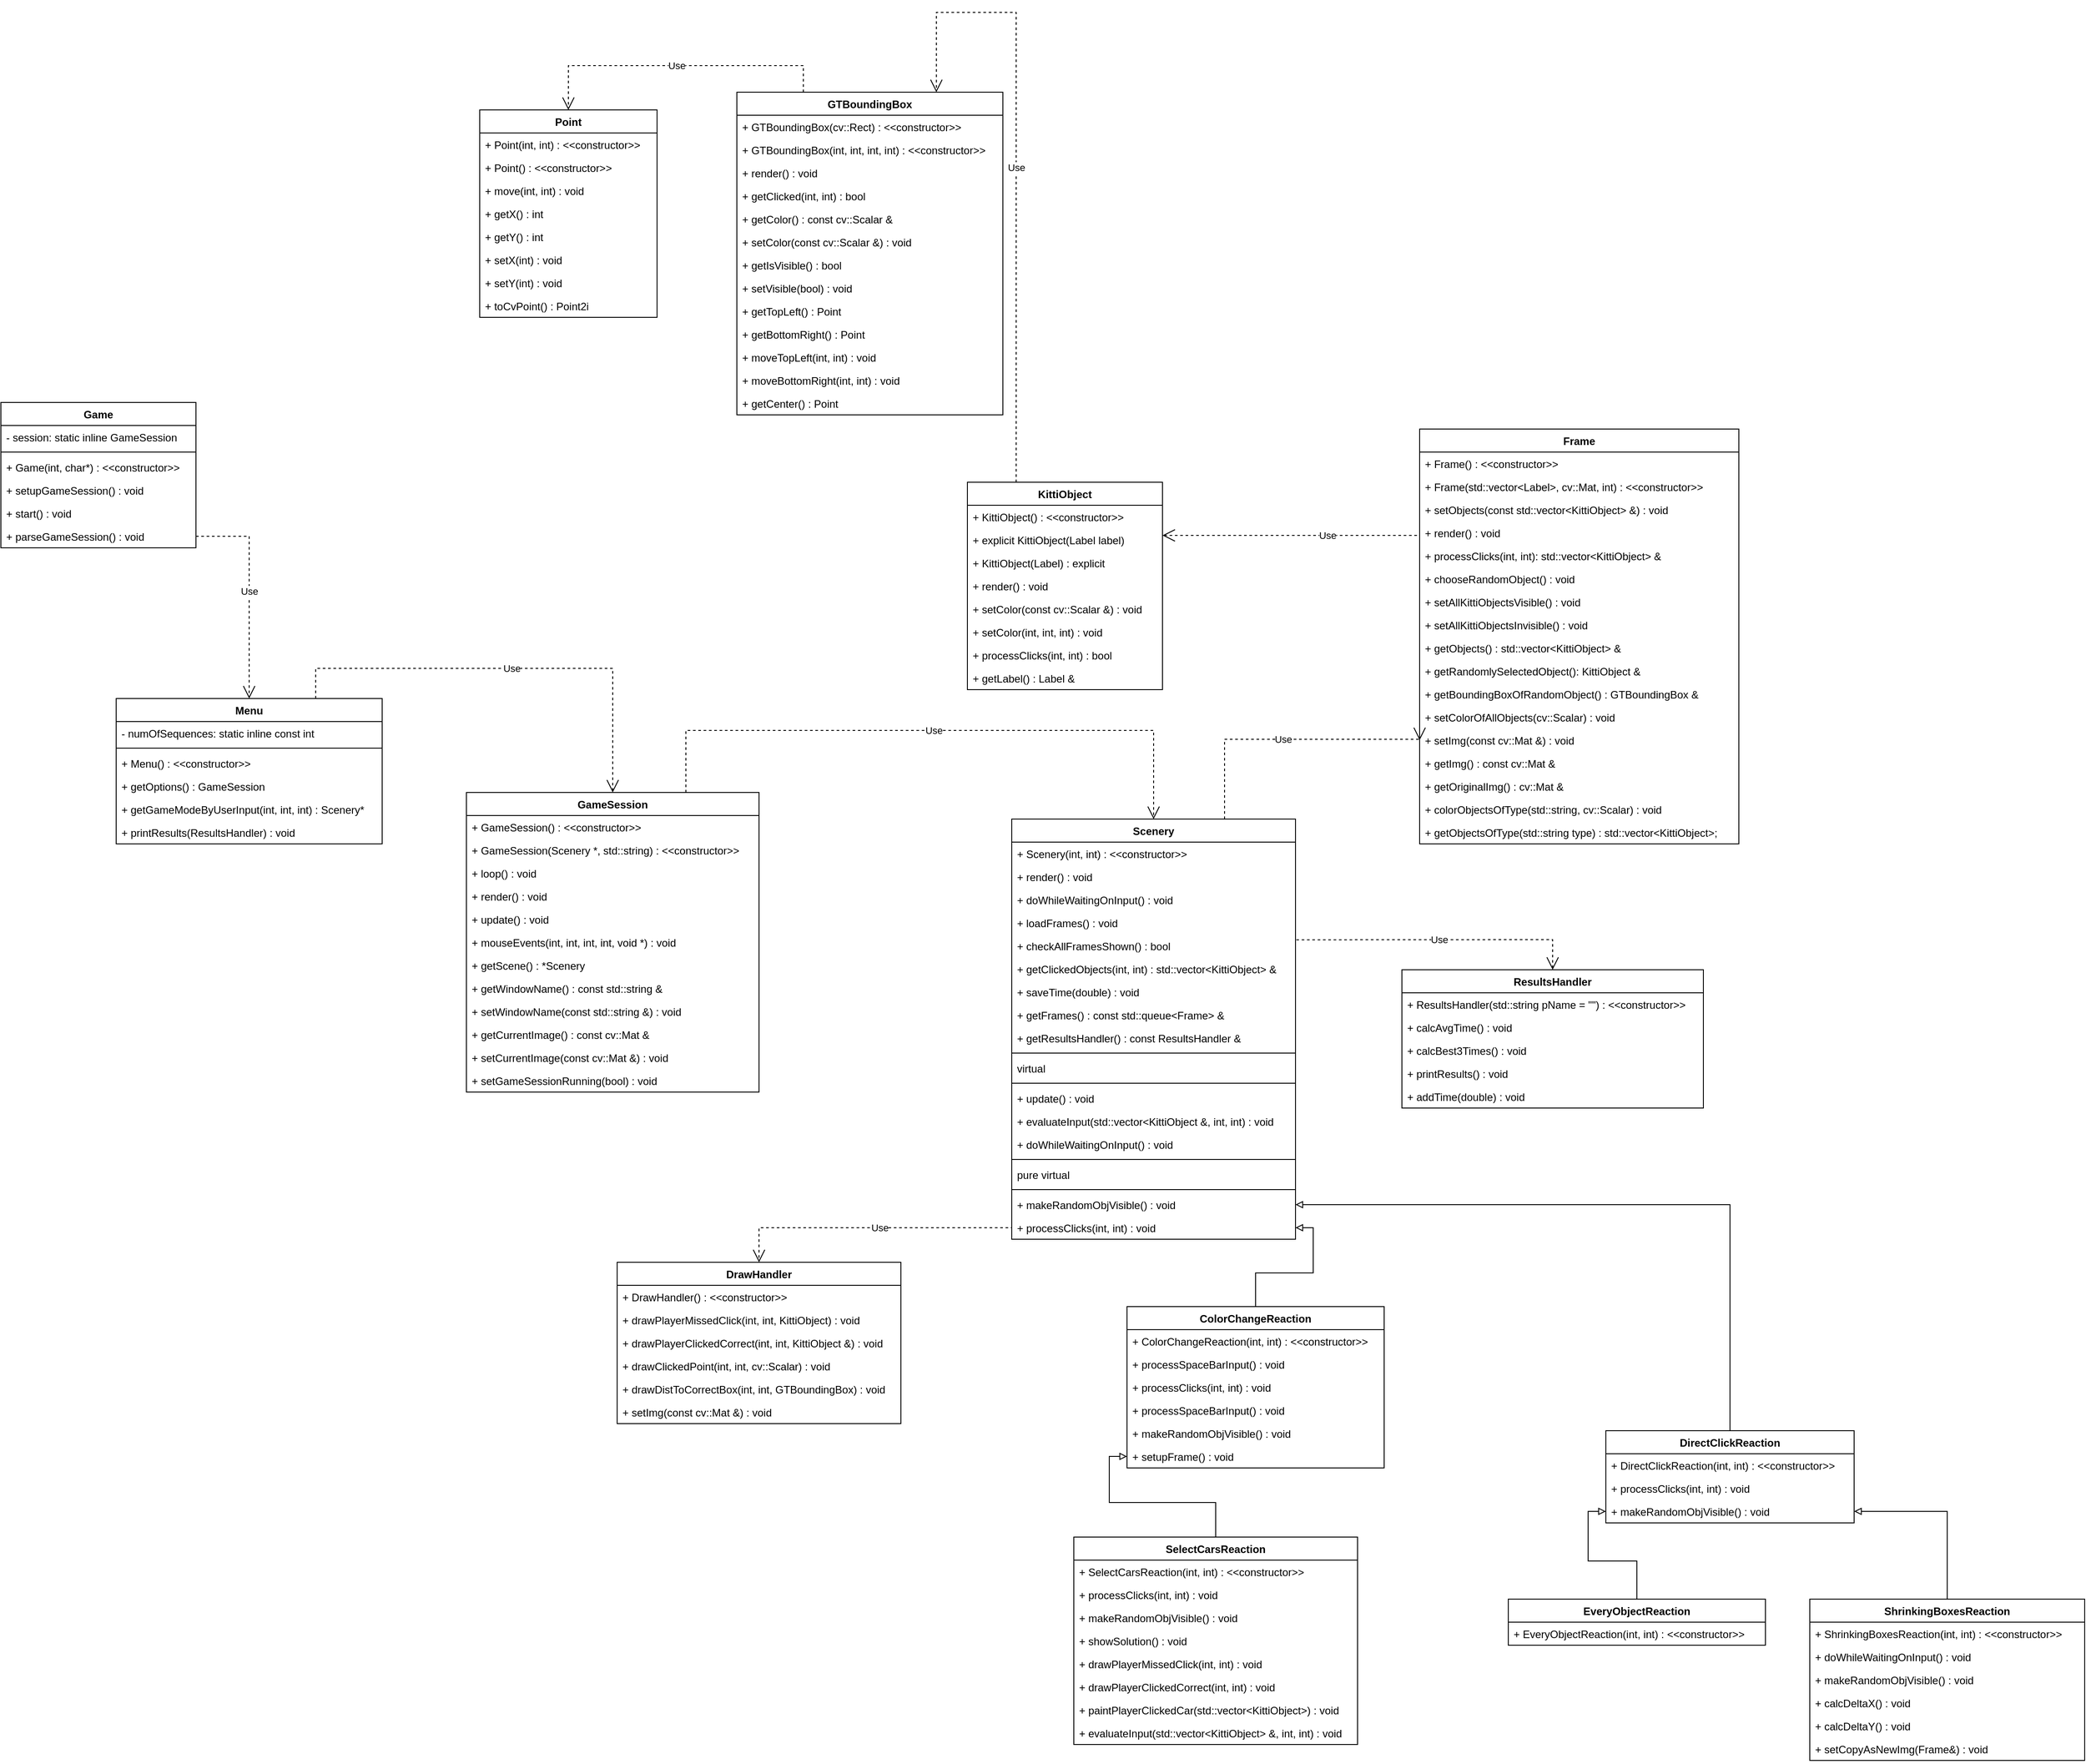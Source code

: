 <mxfile>
    <diagram id="x6piOwpeMdXFLb7wN4Yk" name="Page-1">
        <mxGraphModel dx="3835" dy="2148" grid="1" gridSize="10" guides="1" tooltips="1" connect="1" arrows="1" fold="1" page="1" pageScale="1" pageWidth="850" pageHeight="1100" math="0" shadow="0">
            <root>
                <mxCell id="0"/>
                <mxCell id="1" parent="0"/>
                <mxCell id="378" value="Game" style="swimlane;fontStyle=1;childLayout=stackLayout;horizontal=1;startSize=26;horizontalStack=0;resizeParent=1;resizeParentMax=0;resizeLast=0;collapsible=1;marginBottom=0;" parent="1" vertex="1">
                    <mxGeometry x="-430" y="-30" width="220" height="164" as="geometry"/>
                </mxCell>
                <mxCell id="379" value="- session: static inline GameSession" style="text;strokeColor=none;fillColor=none;align=left;verticalAlign=top;spacingLeft=4;spacingRight=4;overflow=hidden;rotatable=0;points=[[0,0.5],[1,0.5]];portConstraint=eastwest;" parent="378" vertex="1">
                    <mxGeometry y="26" width="220" height="26" as="geometry"/>
                </mxCell>
                <mxCell id="380" value="" style="line;strokeWidth=1;fillColor=none;align=left;verticalAlign=middle;spacingTop=-1;spacingLeft=3;spacingRight=3;rotatable=0;labelPosition=right;points=[];portConstraint=eastwest;" parent="378" vertex="1">
                    <mxGeometry y="52" width="220" height="8" as="geometry"/>
                </mxCell>
                <mxCell id="381" value="+ Game(int, char*) : &lt;&lt;constructor&gt;&gt;" style="text;strokeColor=none;fillColor=none;align=left;verticalAlign=top;spacingLeft=4;spacingRight=4;overflow=hidden;rotatable=0;points=[[0,0.5],[1,0.5]];portConstraint=eastwest;" parent="378" vertex="1">
                    <mxGeometry y="60" width="220" height="26" as="geometry"/>
                </mxCell>
                <mxCell id="382" value="+ setupGameSession() : void" style="text;strokeColor=none;fillColor=none;align=left;verticalAlign=top;spacingLeft=4;spacingRight=4;overflow=hidden;rotatable=0;points=[[0,0.5],[1,0.5]];portConstraint=eastwest;" parent="378" vertex="1">
                    <mxGeometry y="86" width="220" height="26" as="geometry"/>
                </mxCell>
                <mxCell id="383" value="+ start() : void" style="text;strokeColor=none;fillColor=none;align=left;verticalAlign=top;spacingLeft=4;spacingRight=4;overflow=hidden;rotatable=0;points=[[0,0.5],[1,0.5]];portConstraint=eastwest;" parent="378" vertex="1">
                    <mxGeometry y="112" width="220" height="26" as="geometry"/>
                </mxCell>
                <mxCell id="384" value="+ parseGameSession() : void" style="text;strokeColor=none;fillColor=none;align=left;verticalAlign=top;spacingLeft=4;spacingRight=4;overflow=hidden;rotatable=0;points=[[0,0.5],[1,0.5]];portConstraint=eastwest;" parent="378" vertex="1">
                    <mxGeometry y="138" width="220" height="26" as="geometry"/>
                </mxCell>
                <mxCell id="385" value="GameSession  " style="swimlane;fontStyle=1;childLayout=stackLayout;horizontal=1;startSize=26;horizontalStack=0;resizeParent=1;resizeParentMax=0;resizeLast=0;collapsible=1;marginBottom=0;" parent="1" vertex="1">
                    <mxGeometry x="95" y="410" width="330" height="338" as="geometry"/>
                </mxCell>
                <mxCell id="386" value="+ GameSession() : &lt;&lt;constructor&gt;&gt;" style="text;strokeColor=none;fillColor=none;align=left;verticalAlign=top;spacingLeft=4;spacingRight=4;overflow=hidden;rotatable=0;points=[[0,0.5],[1,0.5]];portConstraint=eastwest;" parent="385" vertex="1">
                    <mxGeometry y="26" width="330" height="26" as="geometry"/>
                </mxCell>
                <mxCell id="387" value="+ GameSession(Scenery *, std::string) : &lt;&lt;constructor&gt;&gt;" style="text;strokeColor=none;fillColor=none;align=left;verticalAlign=top;spacingLeft=4;spacingRight=4;overflow=hidden;rotatable=0;points=[[0,0.5],[1,0.5]];portConstraint=eastwest;" parent="385" vertex="1">
                    <mxGeometry y="52" width="330" height="26" as="geometry"/>
                </mxCell>
                <mxCell id="388" value="+ loop() : void" style="text;strokeColor=none;fillColor=none;align=left;verticalAlign=top;spacingLeft=4;spacingRight=4;overflow=hidden;rotatable=0;points=[[0,0.5],[1,0.5]];portConstraint=eastwest;" parent="385" vertex="1">
                    <mxGeometry y="78" width="330" height="26" as="geometry"/>
                </mxCell>
                <mxCell id="389" value="+ render() : void" style="text;strokeColor=none;fillColor=none;align=left;verticalAlign=top;spacingLeft=4;spacingRight=4;overflow=hidden;rotatable=0;points=[[0,0.5],[1,0.5]];portConstraint=eastwest;" parent="385" vertex="1">
                    <mxGeometry y="104" width="330" height="26" as="geometry"/>
                </mxCell>
                <mxCell id="390" value="+ update() : void" style="text;strokeColor=none;fillColor=none;align=left;verticalAlign=top;spacingLeft=4;spacingRight=4;overflow=hidden;rotatable=0;points=[[0,0.5],[1,0.5]];portConstraint=eastwest;" parent="385" vertex="1">
                    <mxGeometry y="130" width="330" height="26" as="geometry"/>
                </mxCell>
                <mxCell id="391" value="+ mouseEvents(int, int, int, int, void *) : void" style="text;strokeColor=none;fillColor=none;align=left;verticalAlign=top;spacingLeft=4;spacingRight=4;overflow=hidden;rotatable=0;points=[[0,0.5],[1,0.5]];portConstraint=eastwest;" parent="385" vertex="1">
                    <mxGeometry y="156" width="330" height="26" as="geometry"/>
                </mxCell>
                <mxCell id="392" value="+ getScene() : *Scenery" style="text;strokeColor=none;fillColor=none;align=left;verticalAlign=top;spacingLeft=4;spacingRight=4;overflow=hidden;rotatable=0;points=[[0,0.5],[1,0.5]];portConstraint=eastwest;" parent="385" vertex="1">
                    <mxGeometry y="182" width="330" height="26" as="geometry"/>
                </mxCell>
                <mxCell id="393" value="+ getWindowName() : const std::string &amp;" style="text;strokeColor=none;fillColor=none;align=left;verticalAlign=top;spacingLeft=4;spacingRight=4;overflow=hidden;rotatable=0;points=[[0,0.5],[1,0.5]];portConstraint=eastwest;" parent="385" vertex="1">
                    <mxGeometry y="208" width="330" height="26" as="geometry"/>
                </mxCell>
                <mxCell id="394" value="+ setWindowName(const std::string &amp;) : void" style="text;strokeColor=none;fillColor=none;align=left;verticalAlign=top;spacingLeft=4;spacingRight=4;overflow=hidden;rotatable=0;points=[[0,0.5],[1,0.5]];portConstraint=eastwest;" parent="385" vertex="1">
                    <mxGeometry y="234" width="330" height="26" as="geometry"/>
                </mxCell>
                <mxCell id="395" value="+ getCurrentImage() : const cv::Mat &amp;" style="text;strokeColor=none;fillColor=none;align=left;verticalAlign=top;spacingLeft=4;spacingRight=4;overflow=hidden;rotatable=0;points=[[0,0.5],[1,0.5]];portConstraint=eastwest;" parent="385" vertex="1">
                    <mxGeometry y="260" width="330" height="26" as="geometry"/>
                </mxCell>
                <mxCell id="396" value="+ setCurrentImage(const cv::Mat &amp;) : void" style="text;strokeColor=none;fillColor=none;align=left;verticalAlign=top;spacingLeft=4;spacingRight=4;overflow=hidden;rotatable=0;points=[[0,0.5],[1,0.5]];portConstraint=eastwest;" parent="385" vertex="1">
                    <mxGeometry y="286" width="330" height="26" as="geometry"/>
                </mxCell>
                <mxCell id="397" value="+ setGameSessionRunning(bool) : void" style="text;strokeColor=none;fillColor=none;align=left;verticalAlign=top;spacingLeft=4;spacingRight=4;overflow=hidden;rotatable=0;points=[[0,0.5],[1,0.5]];portConstraint=eastwest;" parent="385" vertex="1">
                    <mxGeometry y="312" width="330" height="26" as="geometry"/>
                </mxCell>
                <mxCell id="398" value="Menu" style="swimlane;fontStyle=1;childLayout=stackLayout;horizontal=1;startSize=26;horizontalStack=0;resizeParent=1;resizeParentMax=0;resizeLast=0;collapsible=1;marginBottom=0;" parent="1" vertex="1">
                    <mxGeometry x="-300" y="304" width="300" height="164" as="geometry"/>
                </mxCell>
                <mxCell id="399" value="- numOfSequences: static inline const int" style="text;strokeColor=none;fillColor=none;align=left;verticalAlign=top;spacingLeft=4;spacingRight=4;overflow=hidden;rotatable=0;points=[[0,0.5],[1,0.5]];portConstraint=eastwest;" parent="398" vertex="1">
                    <mxGeometry y="26" width="300" height="26" as="geometry"/>
                </mxCell>
                <mxCell id="400" value="" style="line;strokeWidth=1;fillColor=none;align=left;verticalAlign=middle;spacingTop=-1;spacingLeft=3;spacingRight=3;rotatable=0;labelPosition=right;points=[];portConstraint=eastwest;" parent="398" vertex="1">
                    <mxGeometry y="52" width="300" height="8" as="geometry"/>
                </mxCell>
                <mxCell id="401" value="+ Menu() : &lt;&lt;constructor&gt;&gt;" style="text;strokeColor=none;fillColor=none;align=left;verticalAlign=top;spacingLeft=4;spacingRight=4;overflow=hidden;rotatable=0;points=[[0,0.5],[1,0.5]];portConstraint=eastwest;" parent="398" vertex="1">
                    <mxGeometry y="60" width="300" height="26" as="geometry"/>
                </mxCell>
                <mxCell id="402" value="+ getOptions() : GameSession" style="text;strokeColor=none;fillColor=none;align=left;verticalAlign=top;spacingLeft=4;spacingRight=4;overflow=hidden;rotatable=0;points=[[0,0.5],[1,0.5]];portConstraint=eastwest;" parent="398" vertex="1">
                    <mxGeometry y="86" width="300" height="26" as="geometry"/>
                </mxCell>
                <mxCell id="403" value="+ getGameModeByUserInput(int, int, int) : Scenery*" style="text;strokeColor=none;fillColor=none;align=left;verticalAlign=top;spacingLeft=4;spacingRight=4;overflow=hidden;rotatable=0;points=[[0,0.5],[1,0.5]];portConstraint=eastwest;" parent="398" vertex="1">
                    <mxGeometry y="112" width="300" height="26" as="geometry"/>
                </mxCell>
                <mxCell id="404" value="+ printResults(ResultsHandler) : void" style="text;strokeColor=none;fillColor=none;align=left;verticalAlign=top;spacingLeft=4;spacingRight=4;overflow=hidden;rotatable=0;points=[[0,0.5],[1,0.5]];portConstraint=eastwest;" parent="398" vertex="1">
                    <mxGeometry y="138" width="300" height="26" as="geometry"/>
                </mxCell>
                <mxCell id="405" value="DrawHandler" style="swimlane;fontStyle=1;childLayout=stackLayout;horizontal=1;startSize=26;horizontalStack=0;resizeParent=1;resizeParentMax=0;resizeLast=0;collapsible=1;marginBottom=0;" parent="1" vertex="1">
                    <mxGeometry x="265" y="940" width="320" height="182" as="geometry"/>
                </mxCell>
                <mxCell id="406" value="+ DrawHandler() : &lt;&lt;constructor&gt;&gt;" style="text;strokeColor=none;fillColor=none;align=left;verticalAlign=top;spacingLeft=4;spacingRight=4;overflow=hidden;rotatable=0;points=[[0,0.5],[1,0.5]];portConstraint=eastwest;" parent="405" vertex="1">
                    <mxGeometry y="26" width="320" height="26" as="geometry"/>
                </mxCell>
                <mxCell id="407" value="+ drawPlayerMissedClick(int, int, KittiObject) : void" style="text;strokeColor=none;fillColor=none;align=left;verticalAlign=top;spacingLeft=4;spacingRight=4;overflow=hidden;rotatable=0;points=[[0,0.5],[1,0.5]];portConstraint=eastwest;" parent="405" vertex="1">
                    <mxGeometry y="52" width="320" height="26" as="geometry"/>
                </mxCell>
                <mxCell id="408" value="+ drawPlayerClickedCorrect(int, int, KittiObject &amp;) : void" style="text;strokeColor=none;fillColor=none;align=left;verticalAlign=top;spacingLeft=4;spacingRight=4;overflow=hidden;rotatable=0;points=[[0,0.5],[1,0.5]];portConstraint=eastwest;" parent="405" vertex="1">
                    <mxGeometry y="78" width="320" height="26" as="geometry"/>
                </mxCell>
                <mxCell id="409" value="+ drawClickedPoint(int, int, cv::Scalar) : void" style="text;strokeColor=none;fillColor=none;align=left;verticalAlign=top;spacingLeft=4;spacingRight=4;overflow=hidden;rotatable=0;points=[[0,0.5],[1,0.5]];portConstraint=eastwest;" parent="405" vertex="1">
                    <mxGeometry y="104" width="320" height="26" as="geometry"/>
                </mxCell>
                <mxCell id="410" value="+ drawDistToCorrectBox(int, int, GTBoundingBox) : void" style="text;strokeColor=none;fillColor=none;align=left;verticalAlign=top;spacingLeft=4;spacingRight=4;overflow=hidden;rotatable=0;points=[[0,0.5],[1,0.5]];portConstraint=eastwest;" parent="405" vertex="1">
                    <mxGeometry y="130" width="320" height="26" as="geometry"/>
                </mxCell>
                <mxCell id="411" value="+ setImg(const cv::Mat &amp;) : void" style="text;strokeColor=none;fillColor=none;align=left;verticalAlign=top;spacingLeft=4;spacingRight=4;overflow=hidden;rotatable=0;points=[[0,0.5],[1,0.5]];portConstraint=eastwest;" parent="405" vertex="1">
                    <mxGeometry y="156" width="320" height="26" as="geometry"/>
                </mxCell>
                <mxCell id="412" value="Frame" style="swimlane;fontStyle=1;childLayout=stackLayout;horizontal=1;startSize=26;horizontalStack=0;resizeParent=1;resizeParentMax=0;resizeLast=0;collapsible=1;marginBottom=0;" parent="1" vertex="1">
                    <mxGeometry x="1170" width="360" height="468" as="geometry"/>
                </mxCell>
                <mxCell id="413" value="+ Frame() : &lt;&lt;constructor&gt;&gt;" style="text;strokeColor=none;fillColor=none;align=left;verticalAlign=top;spacingLeft=4;spacingRight=4;overflow=hidden;rotatable=0;points=[[0,0.5],[1,0.5]];portConstraint=eastwest;" parent="412" vertex="1">
                    <mxGeometry y="26" width="360" height="26" as="geometry"/>
                </mxCell>
                <mxCell id="414" value="+ Frame(std::vector&lt;Label&gt;, cv::Mat, int) : &lt;&lt;constructor&gt;&gt;" style="text;strokeColor=none;fillColor=none;align=left;verticalAlign=top;spacingLeft=4;spacingRight=4;overflow=hidden;rotatable=0;points=[[0,0.5],[1,0.5]];portConstraint=eastwest;" parent="412" vertex="1">
                    <mxGeometry y="52" width="360" height="26" as="geometry"/>
                </mxCell>
                <mxCell id="415" value="+ setObjects(const std::vector&lt;KittiObject&gt; &amp;) : void" style="text;strokeColor=none;fillColor=none;align=left;verticalAlign=top;spacingLeft=4;spacingRight=4;overflow=hidden;rotatable=0;points=[[0,0.5],[1,0.5]];portConstraint=eastwest;" parent="412" vertex="1">
                    <mxGeometry y="78" width="360" height="26" as="geometry"/>
                </mxCell>
                <mxCell id="416" value="+ render() : void" style="text;strokeColor=none;fillColor=none;align=left;verticalAlign=top;spacingLeft=4;spacingRight=4;overflow=hidden;rotatable=0;points=[[0,0.5],[1,0.5]];portConstraint=eastwest;" parent="412" vertex="1">
                    <mxGeometry y="104" width="360" height="26" as="geometry"/>
                </mxCell>
                <mxCell id="417" value="+ processClicks(int, int): std::vector&lt;KittiObject&gt; &amp;" style="text;strokeColor=none;fillColor=none;align=left;verticalAlign=top;spacingLeft=4;spacingRight=4;overflow=hidden;rotatable=0;points=[[0,0.5],[1,0.5]];portConstraint=eastwest;" parent="412" vertex="1">
                    <mxGeometry y="130" width="360" height="26" as="geometry"/>
                </mxCell>
                <mxCell id="418" value="+ chooseRandomObject() : void" style="text;strokeColor=none;fillColor=none;align=left;verticalAlign=top;spacingLeft=4;spacingRight=4;overflow=hidden;rotatable=0;points=[[0,0.5],[1,0.5]];portConstraint=eastwest;" parent="412" vertex="1">
                    <mxGeometry y="156" width="360" height="26" as="geometry"/>
                </mxCell>
                <mxCell id="419" value="+ setAllKittiObjectsVisible() : void" style="text;strokeColor=none;fillColor=none;align=left;verticalAlign=top;spacingLeft=4;spacingRight=4;overflow=hidden;rotatable=0;points=[[0,0.5],[1,0.5]];portConstraint=eastwest;" parent="412" vertex="1">
                    <mxGeometry y="182" width="360" height="26" as="geometry"/>
                </mxCell>
                <mxCell id="420" value="+ setAllKittiObjectsInvisible() : void" style="text;strokeColor=none;fillColor=none;align=left;verticalAlign=top;spacingLeft=4;spacingRight=4;overflow=hidden;rotatable=0;points=[[0,0.5],[1,0.5]];portConstraint=eastwest;" parent="412" vertex="1">
                    <mxGeometry y="208" width="360" height="26" as="geometry"/>
                </mxCell>
                <mxCell id="421" value="+ getObjects() : std::vector&lt;KittiObject&gt; &amp;" style="text;strokeColor=none;fillColor=none;align=left;verticalAlign=top;spacingLeft=4;spacingRight=4;overflow=hidden;rotatable=0;points=[[0,0.5],[1,0.5]];portConstraint=eastwest;" parent="412" vertex="1">
                    <mxGeometry y="234" width="360" height="26" as="geometry"/>
                </mxCell>
                <mxCell id="422" value="+ getRandomlySelectedObject(): KittiObject &amp;" style="text;strokeColor=none;fillColor=none;align=left;verticalAlign=top;spacingLeft=4;spacingRight=4;overflow=hidden;rotatable=0;points=[[0,0.5],[1,0.5]];portConstraint=eastwest;" parent="412" vertex="1">
                    <mxGeometry y="260" width="360" height="26" as="geometry"/>
                </mxCell>
                <mxCell id="423" value="+ getBoundingBoxOfRandomObject() : GTBoundingBox &amp;" style="text;strokeColor=none;fillColor=none;align=left;verticalAlign=top;spacingLeft=4;spacingRight=4;overflow=hidden;rotatable=0;points=[[0,0.5],[1,0.5]];portConstraint=eastwest;" parent="412" vertex="1">
                    <mxGeometry y="286" width="360" height="26" as="geometry"/>
                </mxCell>
                <mxCell id="424" value="+ setColorOfAllObjects(cv::Scalar) : void" style="text;strokeColor=none;fillColor=none;align=left;verticalAlign=top;spacingLeft=4;spacingRight=4;overflow=hidden;rotatable=0;points=[[0,0.5],[1,0.5]];portConstraint=eastwest;" parent="412" vertex="1">
                    <mxGeometry y="312" width="360" height="26" as="geometry"/>
                </mxCell>
                <mxCell id="425" value="+ setImg(const cv::Mat &amp;) : void" style="text;strokeColor=none;fillColor=none;align=left;verticalAlign=top;spacingLeft=4;spacingRight=4;overflow=hidden;rotatable=0;points=[[0,0.5],[1,0.5]];portConstraint=eastwest;" parent="412" vertex="1">
                    <mxGeometry y="338" width="360" height="26" as="geometry"/>
                </mxCell>
                <mxCell id="426" value="+ getImg() : const cv::Mat &amp;" style="text;strokeColor=none;fillColor=none;align=left;verticalAlign=top;spacingLeft=4;spacingRight=4;overflow=hidden;rotatable=0;points=[[0,0.5],[1,0.5]];portConstraint=eastwest;" parent="412" vertex="1">
                    <mxGeometry y="364" width="360" height="26" as="geometry"/>
                </mxCell>
                <mxCell id="427" value="+ getOriginalImg() : cv::Mat &amp;" style="text;strokeColor=none;fillColor=none;align=left;verticalAlign=top;spacingLeft=4;spacingRight=4;overflow=hidden;rotatable=0;points=[[0,0.5],[1,0.5]];portConstraint=eastwest;" parent="412" vertex="1">
                    <mxGeometry y="390" width="360" height="26" as="geometry"/>
                </mxCell>
                <mxCell id="428" value="+ colorObjectsOfType(std::string, cv::Scalar) : void" style="text;strokeColor=none;fillColor=none;align=left;verticalAlign=top;spacingLeft=4;spacingRight=4;overflow=hidden;rotatable=0;points=[[0,0.5],[1,0.5]];portConstraint=eastwest;" parent="412" vertex="1">
                    <mxGeometry y="416" width="360" height="26" as="geometry"/>
                </mxCell>
                <mxCell id="429" value="+ getObjectsOfType(std::string type) : std::vector&lt;KittiObject&gt;;" style="text;strokeColor=none;fillColor=none;align=left;verticalAlign=top;spacingLeft=4;spacingRight=4;overflow=hidden;rotatable=0;points=[[0,0.5],[1,0.5]];portConstraint=eastwest;" parent="412" vertex="1">
                    <mxGeometry y="442" width="360" height="26" as="geometry"/>
                </mxCell>
                <mxCell id="430" value="KittiObject" style="swimlane;fontStyle=1;childLayout=stackLayout;horizontal=1;startSize=26;horizontalStack=0;resizeParent=1;resizeParentMax=0;resizeLast=0;collapsible=1;marginBottom=0;" parent="1" vertex="1">
                    <mxGeometry x="660" y="60" width="220" height="234" as="geometry"/>
                </mxCell>
                <mxCell id="431" value="+ KittiObject() : &lt;&lt;constructor&gt;&gt;" style="text;strokeColor=none;fillColor=none;align=left;verticalAlign=top;spacingLeft=4;spacingRight=4;overflow=hidden;rotatable=0;points=[[0,0.5],[1,0.5]];portConstraint=eastwest;" parent="430" vertex="1">
                    <mxGeometry y="26" width="220" height="26" as="geometry"/>
                </mxCell>
                <mxCell id="432" value="+ explicit KittiObject(Label label)" style="text;strokeColor=none;fillColor=none;align=left;verticalAlign=top;spacingLeft=4;spacingRight=4;overflow=hidden;rotatable=0;points=[[0,0.5],[1,0.5]];portConstraint=eastwest;" parent="430" vertex="1">
                    <mxGeometry y="52" width="220" height="26" as="geometry"/>
                </mxCell>
                <mxCell id="433" value="+ KittiObject(Label) : explicit" style="text;strokeColor=none;fillColor=none;align=left;verticalAlign=top;spacingLeft=4;spacingRight=4;overflow=hidden;rotatable=0;points=[[0,0.5],[1,0.5]];portConstraint=eastwest;" parent="430" vertex="1">
                    <mxGeometry y="78" width="220" height="26" as="geometry"/>
                </mxCell>
                <mxCell id="434" value="+ render() : void" style="text;strokeColor=none;fillColor=none;align=left;verticalAlign=top;spacingLeft=4;spacingRight=4;overflow=hidden;rotatable=0;points=[[0,0.5],[1,0.5]];portConstraint=eastwest;" parent="430" vertex="1">
                    <mxGeometry y="104" width="220" height="26" as="geometry"/>
                </mxCell>
                <mxCell id="435" value="+ setColor(const cv::Scalar &amp;) : void" style="text;strokeColor=none;fillColor=none;align=left;verticalAlign=top;spacingLeft=4;spacingRight=4;overflow=hidden;rotatable=0;points=[[0,0.5],[1,0.5]];portConstraint=eastwest;" parent="430" vertex="1">
                    <mxGeometry y="130" width="220" height="26" as="geometry"/>
                </mxCell>
                <mxCell id="436" value="+ setColor(int, int, int) : void" style="text;strokeColor=none;fillColor=none;align=left;verticalAlign=top;spacingLeft=4;spacingRight=4;overflow=hidden;rotatable=0;points=[[0,0.5],[1,0.5]];portConstraint=eastwest;" parent="430" vertex="1">
                    <mxGeometry y="156" width="220" height="26" as="geometry"/>
                </mxCell>
                <mxCell id="437" value="+ processClicks(int, int) : bool" style="text;strokeColor=none;fillColor=none;align=left;verticalAlign=top;spacingLeft=4;spacingRight=4;overflow=hidden;rotatable=0;points=[[0,0.5],[1,0.5]];portConstraint=eastwest;" parent="430" vertex="1">
                    <mxGeometry y="182" width="220" height="26" as="geometry"/>
                </mxCell>
                <mxCell id="438" value="+ getLabel() : Label &amp;" style="text;strokeColor=none;fillColor=none;align=left;verticalAlign=top;spacingLeft=4;spacingRight=4;overflow=hidden;rotatable=0;points=[[0,0.5],[1,0.5]];portConstraint=eastwest;" parent="430" vertex="1">
                    <mxGeometry y="208" width="220" height="26" as="geometry"/>
                </mxCell>
                <mxCell id="439" value="ResultsHandler" style="swimlane;fontStyle=1;childLayout=stackLayout;horizontal=1;startSize=26;horizontalStack=0;resizeParent=1;resizeParentMax=0;resizeLast=0;collapsible=1;marginBottom=0;" parent="1" vertex="1">
                    <mxGeometry x="1150" y="610" width="340" height="156" as="geometry"/>
                </mxCell>
                <mxCell id="440" value="+ ResultsHandler(std::string pName = &quot;&quot;) : &lt;&lt;constructor&gt;&gt;" style="text;strokeColor=none;fillColor=none;align=left;verticalAlign=top;spacingLeft=4;spacingRight=4;overflow=hidden;rotatable=0;points=[[0,0.5],[1,0.5]];portConstraint=eastwest;" parent="439" vertex="1">
                    <mxGeometry y="26" width="340" height="26" as="geometry"/>
                </mxCell>
                <mxCell id="441" value="+ calcAvgTime() : void" style="text;strokeColor=none;fillColor=none;align=left;verticalAlign=top;spacingLeft=4;spacingRight=4;overflow=hidden;rotatable=0;points=[[0,0.5],[1,0.5]];portConstraint=eastwest;" parent="439" vertex="1">
                    <mxGeometry y="52" width="340" height="26" as="geometry"/>
                </mxCell>
                <mxCell id="442" value="+ calcBest3Times() : void" style="text;strokeColor=none;fillColor=none;align=left;verticalAlign=top;spacingLeft=4;spacingRight=4;overflow=hidden;rotatable=0;points=[[0,0.5],[1,0.5]];portConstraint=eastwest;" parent="439" vertex="1">
                    <mxGeometry y="78" width="340" height="26" as="geometry"/>
                </mxCell>
                <mxCell id="443" value="+ printResults() : void" style="text;strokeColor=none;fillColor=none;align=left;verticalAlign=top;spacingLeft=4;spacingRight=4;overflow=hidden;rotatable=0;points=[[0,0.5],[1,0.5]];portConstraint=eastwest;" parent="439" vertex="1">
                    <mxGeometry y="104" width="340" height="26" as="geometry"/>
                </mxCell>
                <mxCell id="444" value="+ addTime(double) : void" style="text;strokeColor=none;fillColor=none;align=left;verticalAlign=top;spacingLeft=4;spacingRight=4;overflow=hidden;rotatable=0;points=[[0,0.5],[1,0.5]];portConstraint=eastwest;" parent="439" vertex="1">
                    <mxGeometry y="130" width="340" height="26" as="geometry"/>
                </mxCell>
                <mxCell id="445" value="Scenery" style="swimlane;fontStyle=1;childLayout=stackLayout;horizontal=1;startSize=26;horizontalStack=0;resizeParent=1;resizeParentMax=0;resizeLast=0;collapsible=1;marginBottom=0;" parent="1" vertex="1">
                    <mxGeometry x="710" y="440" width="320" height="474" as="geometry"/>
                </mxCell>
                <mxCell id="446" value="+ Scenery(int, int) : &lt;&lt;constructor&gt;&gt;" style="text;strokeColor=none;fillColor=none;align=left;verticalAlign=top;spacingLeft=4;spacingRight=4;overflow=hidden;rotatable=0;points=[[0,0.5],[1,0.5]];portConstraint=eastwest;" parent="445" vertex="1">
                    <mxGeometry y="26" width="320" height="26" as="geometry"/>
                </mxCell>
                <mxCell id="447" value="+ render() : void" style="text;strokeColor=none;fillColor=none;align=left;verticalAlign=top;spacingLeft=4;spacingRight=4;overflow=hidden;rotatable=0;points=[[0,0.5],[1,0.5]];portConstraint=eastwest;" parent="445" vertex="1">
                    <mxGeometry y="52" width="320" height="26" as="geometry"/>
                </mxCell>
                <mxCell id="448" value="+ doWhileWaitingOnInput() : void" style="text;strokeColor=none;fillColor=none;align=left;verticalAlign=top;spacingLeft=4;spacingRight=4;overflow=hidden;rotatable=0;points=[[0,0.5],[1,0.5]];portConstraint=eastwest;" parent="445" vertex="1">
                    <mxGeometry y="78" width="320" height="26" as="geometry"/>
                </mxCell>
                <mxCell id="449" value="+ loadFrames() : void" style="text;strokeColor=none;fillColor=none;align=left;verticalAlign=top;spacingLeft=4;spacingRight=4;overflow=hidden;rotatable=0;points=[[0,0.5],[1,0.5]];portConstraint=eastwest;" parent="445" vertex="1">
                    <mxGeometry y="104" width="320" height="26" as="geometry"/>
                </mxCell>
                <mxCell id="450" value="+ checkAllFramesShown() : bool" style="text;strokeColor=none;fillColor=none;align=left;verticalAlign=top;spacingLeft=4;spacingRight=4;overflow=hidden;rotatable=0;points=[[0,0.5],[1,0.5]];portConstraint=eastwest;" parent="445" vertex="1">
                    <mxGeometry y="130" width="320" height="26" as="geometry"/>
                </mxCell>
                <mxCell id="451" value="+ getClickedObjects(int, int) : std::vector&lt;KittiObject&gt; &amp;" style="text;strokeColor=none;fillColor=none;align=left;verticalAlign=top;spacingLeft=4;spacingRight=4;overflow=hidden;rotatable=0;points=[[0,0.5],[1,0.5]];portConstraint=eastwest;" parent="445" vertex="1">
                    <mxGeometry y="156" width="320" height="26" as="geometry"/>
                </mxCell>
                <mxCell id="452" value="+ saveTime(double) : void" style="text;strokeColor=none;fillColor=none;align=left;verticalAlign=top;spacingLeft=4;spacingRight=4;overflow=hidden;rotatable=0;points=[[0,0.5],[1,0.5]];portConstraint=eastwest;" parent="445" vertex="1">
                    <mxGeometry y="182" width="320" height="26" as="geometry"/>
                </mxCell>
                <mxCell id="453" value="+ getFrames() : const std::queue&lt;Frame&gt; &amp;" style="text;strokeColor=none;fillColor=none;align=left;verticalAlign=top;spacingLeft=4;spacingRight=4;overflow=hidden;rotatable=0;points=[[0,0.5],[1,0.5]];portConstraint=eastwest;" parent="445" vertex="1">
                    <mxGeometry y="208" width="320" height="26" as="geometry"/>
                </mxCell>
                <mxCell id="454" value="+ getResultsHandler() : const ResultsHandler &amp;" style="text;strokeColor=none;fillColor=none;align=left;verticalAlign=top;spacingLeft=4;spacingRight=4;overflow=hidden;rotatable=0;points=[[0,0.5],[1,0.5]];portConstraint=eastwest;" parent="445" vertex="1">
                    <mxGeometry y="234" width="320" height="26" as="geometry"/>
                </mxCell>
                <mxCell id="455" value="" style="line;strokeWidth=1;fillColor=none;align=left;verticalAlign=middle;spacingTop=-1;spacingLeft=3;spacingRight=3;rotatable=0;labelPosition=right;points=[];portConstraint=eastwest;" parent="445" vertex="1">
                    <mxGeometry y="260" width="320" height="8" as="geometry"/>
                </mxCell>
                <mxCell id="456" value="virtual" style="text;strokeColor=none;fillColor=none;align=left;verticalAlign=top;spacingLeft=4;spacingRight=4;overflow=hidden;rotatable=0;points=[[0,0.5],[1,0.5]];portConstraint=eastwest;" parent="445" vertex="1">
                    <mxGeometry y="268" width="320" height="26" as="geometry"/>
                </mxCell>
                <mxCell id="457" value="" style="line;strokeWidth=1;fillColor=none;align=left;verticalAlign=middle;spacingTop=-1;spacingLeft=3;spacingRight=3;rotatable=0;labelPosition=right;points=[];portConstraint=eastwest;" parent="445" vertex="1">
                    <mxGeometry y="294" width="320" height="8" as="geometry"/>
                </mxCell>
                <mxCell id="458" value="+ update() : void" style="text;strokeColor=none;fillColor=none;align=left;verticalAlign=top;spacingLeft=4;spacingRight=4;overflow=hidden;rotatable=0;points=[[0,0.5],[1,0.5]];portConstraint=eastwest;" parent="445" vertex="1">
                    <mxGeometry y="302" width="320" height="26" as="geometry"/>
                </mxCell>
                <mxCell id="459" value="+ evaluateInput(std::vector&lt;KittiObject &amp;, int, int) : void" style="text;strokeColor=none;fillColor=none;align=left;verticalAlign=top;spacingLeft=4;spacingRight=4;overflow=hidden;rotatable=0;points=[[0,0.5],[1,0.5]];portConstraint=eastwest;" parent="445" vertex="1">
                    <mxGeometry y="328" width="320" height="26" as="geometry"/>
                </mxCell>
                <mxCell id="460" value="+ doWhileWaitingOnInput() : void" style="text;strokeColor=none;fillColor=none;align=left;verticalAlign=top;spacingLeft=4;spacingRight=4;overflow=hidden;rotatable=0;points=[[0,0.5],[1,0.5]];portConstraint=eastwest;" parent="445" vertex="1">
                    <mxGeometry y="354" width="320" height="26" as="geometry"/>
                </mxCell>
                <mxCell id="461" value="" style="line;strokeWidth=1;fillColor=none;align=left;verticalAlign=middle;spacingTop=-1;spacingLeft=3;spacingRight=3;rotatable=0;labelPosition=right;points=[];portConstraint=eastwest;" parent="445" vertex="1">
                    <mxGeometry y="380" width="320" height="8" as="geometry"/>
                </mxCell>
                <mxCell id="462" value="pure virtual" style="text;strokeColor=none;fillColor=none;align=left;verticalAlign=top;spacingLeft=4;spacingRight=4;overflow=hidden;rotatable=0;points=[[0,0.5],[1,0.5]];portConstraint=eastwest;" parent="445" vertex="1">
                    <mxGeometry y="388" width="320" height="26" as="geometry"/>
                </mxCell>
                <mxCell id="463" value="" style="line;strokeWidth=1;fillColor=none;align=left;verticalAlign=middle;spacingTop=-1;spacingLeft=3;spacingRight=3;rotatable=0;labelPosition=right;points=[];portConstraint=eastwest;" parent="445" vertex="1">
                    <mxGeometry y="414" width="320" height="8" as="geometry"/>
                </mxCell>
                <mxCell id="464" value="+ makeRandomObjVisible() : void" style="text;strokeColor=none;fillColor=none;align=left;verticalAlign=top;spacingLeft=4;spacingRight=4;overflow=hidden;rotatable=0;points=[[0,0.5],[1,0.5]];portConstraint=eastwest;" parent="445" vertex="1">
                    <mxGeometry y="422" width="320" height="26" as="geometry"/>
                </mxCell>
                <mxCell id="465" value="+ processClicks(int, int) : void" style="text;strokeColor=none;fillColor=none;align=left;verticalAlign=top;spacingLeft=4;spacingRight=4;overflow=hidden;rotatable=0;points=[[0,0.5],[1,0.5]];portConstraint=eastwest;" parent="445" vertex="1">
                    <mxGeometry y="448" width="320" height="26" as="geometry"/>
                </mxCell>
                <mxCell id="466" value="ColorChangeReaction  " style="swimlane;fontStyle=1;childLayout=stackLayout;horizontal=1;startSize=26;horizontalStack=0;resizeParent=1;resizeParentMax=0;resizeLast=0;collapsible=1;marginBottom=0;" parent="1" vertex="1">
                    <mxGeometry x="840" y="990" width="290" height="182" as="geometry"/>
                </mxCell>
                <mxCell id="467" value="+ ColorChangeReaction(int, int) : &lt;&lt;constructor&gt;&gt;" style="text;strokeColor=none;fillColor=none;align=left;verticalAlign=top;spacingLeft=4;spacingRight=4;overflow=hidden;rotatable=0;points=[[0,0.5],[1,0.5]];portConstraint=eastwest;" parent="466" vertex="1">
                    <mxGeometry y="26" width="290" height="26" as="geometry"/>
                </mxCell>
                <mxCell id="468" value="+ processSpaceBarInput() : void" style="text;strokeColor=none;fillColor=none;align=left;verticalAlign=top;spacingLeft=4;spacingRight=4;overflow=hidden;rotatable=0;points=[[0,0.5],[1,0.5]];portConstraint=eastwest;" parent="466" vertex="1">
                    <mxGeometry y="52" width="290" height="26" as="geometry"/>
                </mxCell>
                <mxCell id="469" value="+ processClicks(int, int) : void" style="text;strokeColor=none;fillColor=none;align=left;verticalAlign=top;spacingLeft=4;spacingRight=4;overflow=hidden;rotatable=0;points=[[0,0.5],[1,0.5]];portConstraint=eastwest;" parent="466" vertex="1">
                    <mxGeometry y="78" width="290" height="26" as="geometry"/>
                </mxCell>
                <mxCell id="470" value="+ processSpaceBarInput() : void" style="text;strokeColor=none;fillColor=none;align=left;verticalAlign=top;spacingLeft=4;spacingRight=4;overflow=hidden;rotatable=0;points=[[0,0.5],[1,0.5]];portConstraint=eastwest;" parent="466" vertex="1">
                    <mxGeometry y="104" width="290" height="26" as="geometry"/>
                </mxCell>
                <mxCell id="471" value="+ makeRandomObjVisible() : void" style="text;strokeColor=none;fillColor=none;align=left;verticalAlign=top;spacingLeft=4;spacingRight=4;overflow=hidden;rotatable=0;points=[[0,0.5],[1,0.5]];portConstraint=eastwest;" parent="466" vertex="1">
                    <mxGeometry y="130" width="290" height="26" as="geometry"/>
                </mxCell>
                <mxCell id="472" value="+ setupFrame() : void" style="text;strokeColor=none;fillColor=none;align=left;verticalAlign=top;spacingLeft=4;spacingRight=4;overflow=hidden;rotatable=0;points=[[0,0.5],[1,0.5]];portConstraint=eastwest;" parent="466" vertex="1">
                    <mxGeometry y="156" width="290" height="26" as="geometry"/>
                </mxCell>
                <mxCell id="473" value="DirectClickReaction" style="swimlane;fontStyle=1;childLayout=stackLayout;horizontal=1;startSize=26;horizontalStack=0;resizeParent=1;resizeParentMax=0;resizeLast=0;collapsible=1;marginBottom=0;" parent="1" vertex="1">
                    <mxGeometry x="1380" y="1130" width="280" height="104" as="geometry"/>
                </mxCell>
                <mxCell id="474" value="+ DirectClickReaction(int, int) : &lt;&lt;constructor&gt;&gt;" style="text;strokeColor=none;fillColor=none;align=left;verticalAlign=top;spacingLeft=4;spacingRight=4;overflow=hidden;rotatable=0;points=[[0,0.5],[1,0.5]];portConstraint=eastwest;" parent="473" vertex="1">
                    <mxGeometry y="26" width="280" height="26" as="geometry"/>
                </mxCell>
                <mxCell id="475" value="+ processClicks(int, int) : void" style="text;strokeColor=none;fillColor=none;align=left;verticalAlign=top;spacingLeft=4;spacingRight=4;overflow=hidden;rotatable=0;points=[[0,0.5],[1,0.5]];portConstraint=eastwest;" parent="473" vertex="1">
                    <mxGeometry y="52" width="280" height="26" as="geometry"/>
                </mxCell>
                <mxCell id="476" value="+ makeRandomObjVisible() : void" style="text;strokeColor=none;fillColor=none;align=left;verticalAlign=top;spacingLeft=4;spacingRight=4;overflow=hidden;rotatable=0;points=[[0,0.5],[1,0.5]];portConstraint=eastwest;" parent="473" vertex="1">
                    <mxGeometry y="78" width="280" height="26" as="geometry"/>
                </mxCell>
                <mxCell id="477" value="EveryObjectReaction" style="swimlane;fontStyle=1;childLayout=stackLayout;horizontal=1;startSize=26;horizontalStack=0;resizeParent=1;resizeParentMax=0;resizeLast=0;collapsible=1;marginBottom=0;" parent="1" vertex="1">
                    <mxGeometry x="1270" y="1320" width="290" height="52" as="geometry"/>
                </mxCell>
                <mxCell id="478" value="+ EveryObjectReaction(int, int) : &lt;&lt;constructor&gt;&gt;" style="text;strokeColor=none;fillColor=none;align=left;verticalAlign=top;spacingLeft=4;spacingRight=4;overflow=hidden;rotatable=0;points=[[0,0.5],[1,0.5]];portConstraint=eastwest;" parent="477" vertex="1">
                    <mxGeometry y="26" width="290" height="26" as="geometry"/>
                </mxCell>
                <mxCell id="479" value="SelectCarsReaction" style="swimlane;fontStyle=1;childLayout=stackLayout;horizontal=1;startSize=26;horizontalStack=0;resizeParent=1;resizeParentMax=0;resizeLast=0;collapsible=1;marginBottom=0;" parent="1" vertex="1">
                    <mxGeometry x="780" y="1250" width="320" height="234" as="geometry"/>
                </mxCell>
                <mxCell id="480" value="+ SelectCarsReaction(int, int) : &lt;&lt;constructor&gt;&gt;" style="text;strokeColor=none;fillColor=none;align=left;verticalAlign=top;spacingLeft=4;spacingRight=4;overflow=hidden;rotatable=0;points=[[0,0.5],[1,0.5]];portConstraint=eastwest;" parent="479" vertex="1">
                    <mxGeometry y="26" width="320" height="26" as="geometry"/>
                </mxCell>
                <mxCell id="481" value="+ processClicks(int, int) : void" style="text;strokeColor=none;fillColor=none;align=left;verticalAlign=top;spacingLeft=4;spacingRight=4;overflow=hidden;rotatable=0;points=[[0,0.5],[1,0.5]];portConstraint=eastwest;" parent="479" vertex="1">
                    <mxGeometry y="52" width="320" height="26" as="geometry"/>
                </mxCell>
                <mxCell id="482" value="+ makeRandomObjVisible() : void" style="text;strokeColor=none;fillColor=none;align=left;verticalAlign=top;spacingLeft=4;spacingRight=4;overflow=hidden;rotatable=0;points=[[0,0.5],[1,0.5]];portConstraint=eastwest;" parent="479" vertex="1">
                    <mxGeometry y="78" width="320" height="26" as="geometry"/>
                </mxCell>
                <mxCell id="483" value="+ showSolution() : void" style="text;strokeColor=none;fillColor=none;align=left;verticalAlign=top;spacingLeft=4;spacingRight=4;overflow=hidden;rotatable=0;points=[[0,0.5],[1,0.5]];portConstraint=eastwest;" parent="479" vertex="1">
                    <mxGeometry y="104" width="320" height="26" as="geometry"/>
                </mxCell>
                <mxCell id="484" value="+ drawPlayerMissedClick(int, int) : void" style="text;strokeColor=none;fillColor=none;align=left;verticalAlign=top;spacingLeft=4;spacingRight=4;overflow=hidden;rotatable=0;points=[[0,0.5],[1,0.5]];portConstraint=eastwest;" parent="479" vertex="1">
                    <mxGeometry y="130" width="320" height="26" as="geometry"/>
                </mxCell>
                <mxCell id="485" value="+ drawPlayerClickedCorrect(int, int) : void" style="text;strokeColor=none;fillColor=none;align=left;verticalAlign=top;spacingLeft=4;spacingRight=4;overflow=hidden;rotatable=0;points=[[0,0.5],[1,0.5]];portConstraint=eastwest;" parent="479" vertex="1">
                    <mxGeometry y="156" width="320" height="26" as="geometry"/>
                </mxCell>
                <mxCell id="486" value="+ paintPlayerClickedCar(std::vector&lt;KittiObject&gt;) : void" style="text;strokeColor=none;fillColor=none;align=left;verticalAlign=top;spacingLeft=4;spacingRight=4;overflow=hidden;rotatable=0;points=[[0,0.5],[1,0.5]];portConstraint=eastwest;" parent="479" vertex="1">
                    <mxGeometry y="182" width="320" height="26" as="geometry"/>
                </mxCell>
                <mxCell id="487" value="+ evaluateInput(std::vector&lt;KittiObject&gt; &amp;, int, int) : void" style="text;strokeColor=none;fillColor=none;align=left;verticalAlign=top;spacingLeft=4;spacingRight=4;overflow=hidden;rotatable=0;points=[[0,0.5],[1,0.5]];portConstraint=eastwest;" parent="479" vertex="1">
                    <mxGeometry y="208" width="320" height="26" as="geometry"/>
                </mxCell>
                <mxCell id="488" value="ShrinkingBoxesReaction" style="swimlane;fontStyle=1;childLayout=stackLayout;horizontal=1;startSize=26;horizontalStack=0;resizeParent=1;resizeParentMax=0;resizeLast=0;collapsible=1;marginBottom=0;" parent="1" vertex="1">
                    <mxGeometry x="1610" y="1320" width="310" height="182" as="geometry"/>
                </mxCell>
                <mxCell id="489" value="+ ShrinkingBoxesReaction(int, int) : &lt;&lt;constructor&gt;&gt;" style="text;strokeColor=none;fillColor=none;align=left;verticalAlign=top;spacingLeft=4;spacingRight=4;overflow=hidden;rotatable=0;points=[[0,0.5],[1,0.5]];portConstraint=eastwest;" parent="488" vertex="1">
                    <mxGeometry y="26" width="310" height="26" as="geometry"/>
                </mxCell>
                <mxCell id="490" value="+ doWhileWaitingOnInput() : void" style="text;strokeColor=none;fillColor=none;align=left;verticalAlign=top;spacingLeft=4;spacingRight=4;overflow=hidden;rotatable=0;points=[[0,0.5],[1,0.5]];portConstraint=eastwest;" parent="488" vertex="1">
                    <mxGeometry y="52" width="310" height="26" as="geometry"/>
                </mxCell>
                <mxCell id="491" value="+ makeRandomObjVisible() : void" style="text;strokeColor=none;fillColor=none;align=left;verticalAlign=top;spacingLeft=4;spacingRight=4;overflow=hidden;rotatable=0;points=[[0,0.5],[1,0.5]];portConstraint=eastwest;" parent="488" vertex="1">
                    <mxGeometry y="78" width="310" height="26" as="geometry"/>
                </mxCell>
                <mxCell id="492" value="+ calcDeltaX() : void" style="text;strokeColor=none;fillColor=none;align=left;verticalAlign=top;spacingLeft=4;spacingRight=4;overflow=hidden;rotatable=0;points=[[0,0.5],[1,0.5]];portConstraint=eastwest;" parent="488" vertex="1">
                    <mxGeometry y="104" width="310" height="26" as="geometry"/>
                </mxCell>
                <mxCell id="493" value="+ calcDeltaY() : void" style="text;strokeColor=none;fillColor=none;align=left;verticalAlign=top;spacingLeft=4;spacingRight=4;overflow=hidden;rotatable=0;points=[[0,0.5],[1,0.5]];portConstraint=eastwest;" parent="488" vertex="1">
                    <mxGeometry y="130" width="310" height="26" as="geometry"/>
                </mxCell>
                <mxCell id="494" value="+ setCopyAsNewImg(Frame&amp;) : void" style="text;strokeColor=none;fillColor=none;align=left;verticalAlign=top;spacingLeft=4;spacingRight=4;overflow=hidden;rotatable=0;points=[[0,0.5],[1,0.5]];portConstraint=eastwest;" parent="488" vertex="1">
                    <mxGeometry y="156" width="310" height="26" as="geometry"/>
                </mxCell>
                <mxCell id="495" value="GTBoundingBox" style="swimlane;fontStyle=1;childLayout=stackLayout;horizontal=1;startSize=26;horizontalStack=0;resizeParent=1;resizeParentMax=0;resizeLast=0;collapsible=1;marginBottom=0;" parent="1" vertex="1">
                    <mxGeometry x="400" y="-380" width="300" height="364" as="geometry"/>
                </mxCell>
                <mxCell id="496" value="+ GTBoundingBox(cv::Rect) : &lt;&lt;constructor&gt;&gt;" style="text;strokeColor=none;fillColor=none;align=left;verticalAlign=top;spacingLeft=4;spacingRight=4;overflow=hidden;rotatable=0;points=[[0,0.5],[1,0.5]];portConstraint=eastwest;" parent="495" vertex="1">
                    <mxGeometry y="26" width="300" height="26" as="geometry"/>
                </mxCell>
                <mxCell id="497" value="+ GTBoundingBox(int, int, int, int) : &lt;&lt;constructor&gt;&gt;" style="text;strokeColor=none;fillColor=none;align=left;verticalAlign=top;spacingLeft=4;spacingRight=4;overflow=hidden;rotatable=0;points=[[0,0.5],[1,0.5]];portConstraint=eastwest;" parent="495" vertex="1">
                    <mxGeometry y="52" width="300" height="26" as="geometry"/>
                </mxCell>
                <mxCell id="498" value="+ render() : void" style="text;strokeColor=none;fillColor=none;align=left;verticalAlign=top;spacingLeft=4;spacingRight=4;overflow=hidden;rotatable=0;points=[[0,0.5],[1,0.5]];portConstraint=eastwest;" parent="495" vertex="1">
                    <mxGeometry y="78" width="300" height="26" as="geometry"/>
                </mxCell>
                <mxCell id="499" value="+ getClicked(int, int) : bool" style="text;strokeColor=none;fillColor=none;align=left;verticalAlign=top;spacingLeft=4;spacingRight=4;overflow=hidden;rotatable=0;points=[[0,0.5],[1,0.5]];portConstraint=eastwest;" parent="495" vertex="1">
                    <mxGeometry y="104" width="300" height="26" as="geometry"/>
                </mxCell>
                <mxCell id="500" value="+ getColor() : const cv::Scalar &amp;" style="text;strokeColor=none;fillColor=none;align=left;verticalAlign=top;spacingLeft=4;spacingRight=4;overflow=hidden;rotatable=0;points=[[0,0.5],[1,0.5]];portConstraint=eastwest;" parent="495" vertex="1">
                    <mxGeometry y="130" width="300" height="26" as="geometry"/>
                </mxCell>
                <mxCell id="501" value="+ setColor(const cv::Scalar &amp;) : void" style="text;strokeColor=none;fillColor=none;align=left;verticalAlign=top;spacingLeft=4;spacingRight=4;overflow=hidden;rotatable=0;points=[[0,0.5],[1,0.5]];portConstraint=eastwest;" parent="495" vertex="1">
                    <mxGeometry y="156" width="300" height="26" as="geometry"/>
                </mxCell>
                <mxCell id="502" value="+ getIsVisible() : bool" style="text;strokeColor=none;fillColor=none;align=left;verticalAlign=top;spacingLeft=4;spacingRight=4;overflow=hidden;rotatable=0;points=[[0,0.5],[1,0.5]];portConstraint=eastwest;" parent="495" vertex="1">
                    <mxGeometry y="182" width="300" height="26" as="geometry"/>
                </mxCell>
                <mxCell id="503" value="+ setVisible(bool) : void" style="text;strokeColor=none;fillColor=none;align=left;verticalAlign=top;spacingLeft=4;spacingRight=4;overflow=hidden;rotatable=0;points=[[0,0.5],[1,0.5]];portConstraint=eastwest;" parent="495" vertex="1">
                    <mxGeometry y="208" width="300" height="26" as="geometry"/>
                </mxCell>
                <mxCell id="504" value="+ getTopLeft() : Point" style="text;strokeColor=none;fillColor=none;align=left;verticalAlign=top;spacingLeft=4;spacingRight=4;overflow=hidden;rotatable=0;points=[[0,0.5],[1,0.5]];portConstraint=eastwest;" parent="495" vertex="1">
                    <mxGeometry y="234" width="300" height="26" as="geometry"/>
                </mxCell>
                <mxCell id="505" value="+ getBottomRight() : Point" style="text;strokeColor=none;fillColor=none;align=left;verticalAlign=top;spacingLeft=4;spacingRight=4;overflow=hidden;rotatable=0;points=[[0,0.5],[1,0.5]];portConstraint=eastwest;" parent="495" vertex="1">
                    <mxGeometry y="260" width="300" height="26" as="geometry"/>
                </mxCell>
                <mxCell id="506" value="+ moveTopLeft(int, int) : void" style="text;strokeColor=none;fillColor=none;align=left;verticalAlign=top;spacingLeft=4;spacingRight=4;overflow=hidden;rotatable=0;points=[[0,0.5],[1,0.5]];portConstraint=eastwest;" parent="495" vertex="1">
                    <mxGeometry y="286" width="300" height="26" as="geometry"/>
                </mxCell>
                <mxCell id="507" value="+ moveBottomRight(int, int) : void" style="text;strokeColor=none;fillColor=none;align=left;verticalAlign=top;spacingLeft=4;spacingRight=4;overflow=hidden;rotatable=0;points=[[0,0.5],[1,0.5]];portConstraint=eastwest;" parent="495" vertex="1">
                    <mxGeometry y="312" width="300" height="26" as="geometry"/>
                </mxCell>
                <mxCell id="508" value="+ getCenter() : Point" style="text;strokeColor=none;fillColor=none;align=left;verticalAlign=top;spacingLeft=4;spacingRight=4;overflow=hidden;rotatable=0;points=[[0,0.5],[1,0.5]];portConstraint=eastwest;" parent="495" vertex="1">
                    <mxGeometry y="338" width="300" height="26" as="geometry"/>
                </mxCell>
                <mxCell id="509" value="Point  " style="swimlane;fontStyle=1;childLayout=stackLayout;horizontal=1;startSize=26;horizontalStack=0;resizeParent=1;resizeParentMax=0;resizeLast=0;collapsible=1;marginBottom=0;" parent="1" vertex="1">
                    <mxGeometry x="110" y="-360" width="200" height="234" as="geometry"/>
                </mxCell>
                <mxCell id="510" value="+ Point(int, int) : &lt;&lt;constructor&gt;&gt;" style="text;strokeColor=none;fillColor=none;align=left;verticalAlign=top;spacingLeft=4;spacingRight=4;overflow=hidden;rotatable=0;points=[[0,0.5],[1,0.5]];portConstraint=eastwest;" parent="509" vertex="1">
                    <mxGeometry y="26" width="200" height="26" as="geometry"/>
                </mxCell>
                <mxCell id="511" value="+ Point() : &lt;&lt;constructor&gt;&gt;" style="text;strokeColor=none;fillColor=none;align=left;verticalAlign=top;spacingLeft=4;spacingRight=4;overflow=hidden;rotatable=0;points=[[0,0.5],[1,0.5]];portConstraint=eastwest;" parent="509" vertex="1">
                    <mxGeometry y="52" width="200" height="26" as="geometry"/>
                </mxCell>
                <mxCell id="512" value="+ move(int, int) : void" style="text;strokeColor=none;fillColor=none;align=left;verticalAlign=top;spacingLeft=4;spacingRight=4;overflow=hidden;rotatable=0;points=[[0,0.5],[1,0.5]];portConstraint=eastwest;" parent="509" vertex="1">
                    <mxGeometry y="78" width="200" height="26" as="geometry"/>
                </mxCell>
                <mxCell id="513" value="+ getX() : int" style="text;strokeColor=none;fillColor=none;align=left;verticalAlign=top;spacingLeft=4;spacingRight=4;overflow=hidden;rotatable=0;points=[[0,0.5],[1,0.5]];portConstraint=eastwest;" parent="509" vertex="1">
                    <mxGeometry y="104" width="200" height="26" as="geometry"/>
                </mxCell>
                <mxCell id="514" value="+ getY() : int" style="text;strokeColor=none;fillColor=none;align=left;verticalAlign=top;spacingLeft=4;spacingRight=4;overflow=hidden;rotatable=0;points=[[0,0.5],[1,0.5]];portConstraint=eastwest;" parent="509" vertex="1">
                    <mxGeometry y="130" width="200" height="26" as="geometry"/>
                </mxCell>
                <mxCell id="515" value="+ setX(int) : void" style="text;strokeColor=none;fillColor=none;align=left;verticalAlign=top;spacingLeft=4;spacingRight=4;overflow=hidden;rotatable=0;points=[[0,0.5],[1,0.5]];portConstraint=eastwest;" parent="509" vertex="1">
                    <mxGeometry y="156" width="200" height="26" as="geometry"/>
                </mxCell>
                <mxCell id="516" value="+ setY(int) : void" style="text;strokeColor=none;fillColor=none;align=left;verticalAlign=top;spacingLeft=4;spacingRight=4;overflow=hidden;rotatable=0;points=[[0,0.5],[1,0.5]];portConstraint=eastwest;" parent="509" vertex="1">
                    <mxGeometry y="182" width="200" height="26" as="geometry"/>
                </mxCell>
                <mxCell id="517" value="+ toCvPoint() : Point2i" style="text;strokeColor=none;fillColor=none;align=left;verticalAlign=top;spacingLeft=4;spacingRight=4;overflow=hidden;rotatable=0;points=[[0,0.5],[1,0.5]];portConstraint=eastwest;" parent="509" vertex="1">
                    <mxGeometry y="208" width="200" height="26" as="geometry"/>
                </mxCell>
                <mxCell id="524" style="edgeStyle=orthogonalEdgeStyle;rounded=0;orthogonalLoop=1;jettySize=auto;html=1;exitX=0.5;exitY=0;exitDx=0;exitDy=0;endArrow=block;endFill=0;" parent="1" source="466" target="465" edge="1">
                    <mxGeometry relative="1" as="geometry"/>
                </mxCell>
                <mxCell id="525" style="edgeStyle=orthogonalEdgeStyle;rounded=0;orthogonalLoop=1;jettySize=auto;html=1;exitX=0.5;exitY=0;exitDx=0;exitDy=0;endArrow=block;endFill=0;" parent="1" source="473" target="464" edge="1">
                    <mxGeometry relative="1" as="geometry"/>
                </mxCell>
                <mxCell id="526" style="edgeStyle=orthogonalEdgeStyle;rounded=0;orthogonalLoop=1;jettySize=auto;html=1;exitX=0.5;exitY=0;exitDx=0;exitDy=0;endArrow=block;endFill=0;" parent="1" source="479" target="472" edge="1">
                    <mxGeometry relative="1" as="geometry"/>
                </mxCell>
                <mxCell id="527" style="edgeStyle=orthogonalEdgeStyle;rounded=0;orthogonalLoop=1;jettySize=auto;html=1;exitX=0.5;exitY=0;exitDx=0;exitDy=0;endArrow=block;endFill=0;" parent="1" source="477" target="476" edge="1">
                    <mxGeometry relative="1" as="geometry"/>
                </mxCell>
                <mxCell id="528" style="edgeStyle=orthogonalEdgeStyle;rounded=0;orthogonalLoop=1;jettySize=auto;html=1;exitX=0.5;exitY=0;exitDx=0;exitDy=0;endArrow=block;endFill=0;" parent="1" source="488" target="476" edge="1">
                    <mxGeometry relative="1" as="geometry"/>
                </mxCell>
                <mxCell id="534" value="Use" style="endArrow=open;endSize=12;dashed=1;html=1;rounded=0;exitX=1;exitY=0.5;exitDx=0;exitDy=0;entryX=0.5;entryY=0;entryDx=0;entryDy=0;edgeStyle=elbowEdgeStyle;" parent="1" source="384" target="398" edge="1">
                    <mxGeometry width="160" relative="1" as="geometry">
                        <mxPoint x="-240" y="180" as="sourcePoint"/>
                        <mxPoint x="-80" y="180" as="targetPoint"/>
                        <Array as="points">
                            <mxPoint x="-150" y="210"/>
                        </Array>
                    </mxGeometry>
                </mxCell>
                <mxCell id="535" value="Use" style="endArrow=open;endSize=12;dashed=1;html=1;rounded=0;entryX=0.5;entryY=0;entryDx=0;entryDy=0;edgeStyle=elbowEdgeStyle;exitX=0.75;exitY=0;exitDx=0;exitDy=0;elbow=vertical;" parent="1" source="398" target="385" edge="1">
                    <mxGeometry width="160" relative="1" as="geometry">
                        <mxPoint x="-30" y="220" as="sourcePoint"/>
                        <mxPoint x="410" y="351.5" as="targetPoint"/>
                        <Array as="points">
                            <mxPoint x="150" y="270"/>
                        </Array>
                    </mxGeometry>
                </mxCell>
                <mxCell id="536" value="Use" style="endArrow=open;endSize=12;dashed=1;html=1;rounded=0;entryX=0.5;entryY=0;entryDx=0;entryDy=0;edgeStyle=elbowEdgeStyle;elbow=vertical;exitX=0.75;exitY=0;exitDx=0;exitDy=0;" parent="1" source="385" target="445" edge="1">
                    <mxGeometry width="160" relative="1" as="geometry">
                        <mxPoint x="290" y="400" as="sourcePoint"/>
                        <mxPoint x="860" y="390" as="targetPoint"/>
                        <Array as="points">
                            <mxPoint x="570" y="340"/>
                        </Array>
                    </mxGeometry>
                </mxCell>
                <mxCell id="537" value="Use" style="endArrow=open;endSize=12;dashed=1;html=1;rounded=0;edgeStyle=elbowEdgeStyle;exitX=0;exitY=0.5;exitDx=0;exitDy=0;elbow=vertical;entryX=0.5;entryY=0;entryDx=0;entryDy=0;" parent="1" source="464" target="405" edge="1">
                    <mxGeometry width="160" relative="1" as="geometry">
                        <mxPoint x="270.0" y="420" as="sourcePoint"/>
                        <mxPoint x="430" y="930" as="targetPoint"/>
                        <Array as="points">
                            <mxPoint x="570" y="901"/>
                        </Array>
                    </mxGeometry>
                </mxCell>
                <mxCell id="538" value="Use" style="endArrow=open;endSize=12;dashed=1;html=1;rounded=0;entryX=0.5;entryY=0;entryDx=0;entryDy=0;edgeStyle=elbowEdgeStyle;exitX=1.003;exitY=0.24;exitDx=0;exitDy=0;elbow=vertical;exitPerimeter=0;" parent="1" source="450" target="439" edge="1">
                    <mxGeometry width="160" relative="1" as="geometry">
                        <mxPoint x="980.0" y="590" as="sourcePoint"/>
                        <mxPoint x="1600" y="620" as="targetPoint"/>
                        <Array as="points">
                            <mxPoint x="1200" y="576"/>
                        </Array>
                    </mxGeometry>
                </mxCell>
                <mxCell id="539" value="Use" style="endArrow=open;endSize=12;dashed=1;html=1;rounded=0;entryX=0.75;entryY=0;entryDx=0;entryDy=0;edgeStyle=elbowEdgeStyle;elbow=vertical;exitX=0.25;exitY=0;exitDx=0;exitDy=0;" parent="1" source="430" target="495" edge="1">
                    <mxGeometry width="160" relative="1" as="geometry">
                        <mxPoint x="880" y="-190" as="sourcePoint"/>
                        <mxPoint x="1417.5" y="-160" as="targetPoint"/>
                        <Array as="points">
                            <mxPoint x="770" y="-470"/>
                            <mxPoint x="1107.5" y="-260"/>
                        </Array>
                    </mxGeometry>
                </mxCell>
                <mxCell id="540" value="Use" style="endArrow=open;endSize=12;dashed=1;html=1;rounded=0;entryX=0.5;entryY=0;entryDx=0;entryDy=0;edgeStyle=elbowEdgeStyle;elbow=vertical;exitX=0.25;exitY=0;exitDx=0;exitDy=0;" parent="1" source="495" target="509" edge="1">
                    <mxGeometry width="160" relative="1" as="geometry">
                        <mxPoint x="20" y="-420" as="sourcePoint"/>
                        <mxPoint x="557.5" y="-390" as="targetPoint"/>
                        <Array as="points">
                            <mxPoint x="350" y="-410"/>
                        </Array>
                    </mxGeometry>
                </mxCell>
                <mxCell id="541" value="Use" style="endArrow=open;endSize=12;dashed=1;html=1;rounded=0;edgeStyle=elbowEdgeStyle;elbow=vertical;exitX=0.75;exitY=0;exitDx=0;exitDy=0;entryX=0;entryY=0.5;entryDx=0;entryDy=0;" parent="1" source="445" target="425" edge="1">
                    <mxGeometry width="160" relative="1" as="geometry">
                        <mxPoint x="372.5" y="440" as="sourcePoint"/>
                        <mxPoint x="1120" y="320" as="targetPoint"/>
                        <Array as="points">
                            <mxPoint x="1050" y="350"/>
                            <mxPoint x="1080" y="320"/>
                            <mxPoint x="1260" y="-110"/>
                            <mxPoint x="1150" y="-60"/>
                            <mxPoint x="1160" y="-130"/>
                        </Array>
                    </mxGeometry>
                </mxCell>
                <mxCell id="542" value="Use" style="endArrow=open;endSize=12;dashed=1;html=1;rounded=0;edgeStyle=elbowEdgeStyle;elbow=vertical;exitX=0;exitY=0.5;exitDx=0;exitDy=0;" edge="1" parent="1" source="413">
                    <mxGeometry width="160" relative="1" as="geometry">
                        <mxPoint x="960" y="450" as="sourcePoint"/>
                        <mxPoint x="880" y="120" as="targetPoint"/>
                        <Array as="points">
                            <mxPoint x="1040" y="120"/>
                            <mxPoint x="1270" y="-100"/>
                            <mxPoint x="1160" y="-50"/>
                            <mxPoint x="1170" y="-120"/>
                        </Array>
                    </mxGeometry>
                </mxCell>
            </root>
        </mxGraphModel>
    </diagram>
</mxfile>